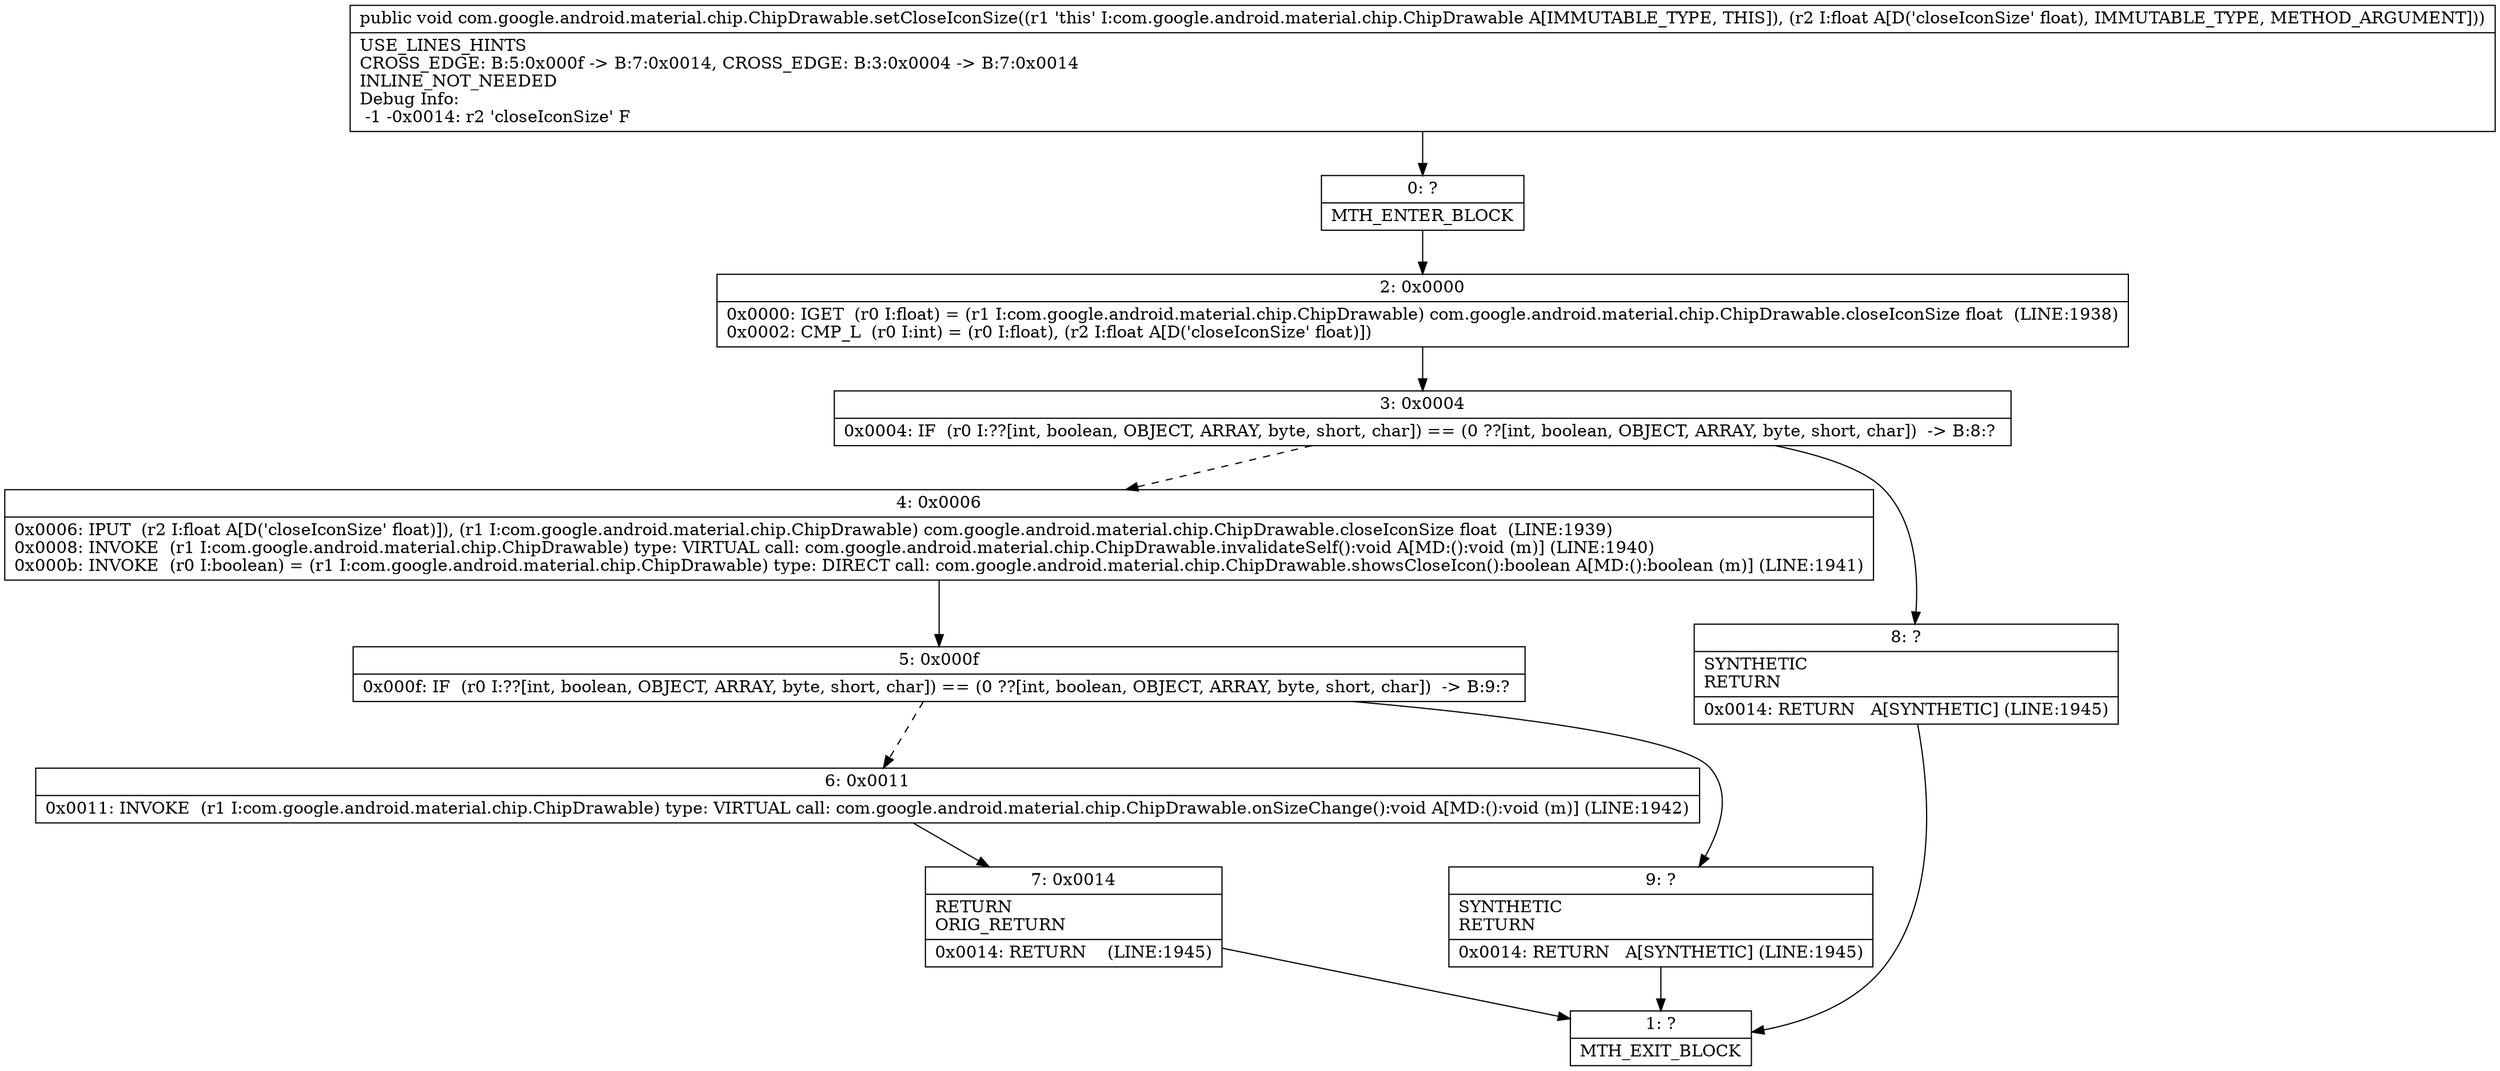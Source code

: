 digraph "CFG forcom.google.android.material.chip.ChipDrawable.setCloseIconSize(F)V" {
Node_0 [shape=record,label="{0\:\ ?|MTH_ENTER_BLOCK\l}"];
Node_2 [shape=record,label="{2\:\ 0x0000|0x0000: IGET  (r0 I:float) = (r1 I:com.google.android.material.chip.ChipDrawable) com.google.android.material.chip.ChipDrawable.closeIconSize float  (LINE:1938)\l0x0002: CMP_L  (r0 I:int) = (r0 I:float), (r2 I:float A[D('closeIconSize' float)]) \l}"];
Node_3 [shape=record,label="{3\:\ 0x0004|0x0004: IF  (r0 I:??[int, boolean, OBJECT, ARRAY, byte, short, char]) == (0 ??[int, boolean, OBJECT, ARRAY, byte, short, char])  \-\> B:8:? \l}"];
Node_4 [shape=record,label="{4\:\ 0x0006|0x0006: IPUT  (r2 I:float A[D('closeIconSize' float)]), (r1 I:com.google.android.material.chip.ChipDrawable) com.google.android.material.chip.ChipDrawable.closeIconSize float  (LINE:1939)\l0x0008: INVOKE  (r1 I:com.google.android.material.chip.ChipDrawable) type: VIRTUAL call: com.google.android.material.chip.ChipDrawable.invalidateSelf():void A[MD:():void (m)] (LINE:1940)\l0x000b: INVOKE  (r0 I:boolean) = (r1 I:com.google.android.material.chip.ChipDrawable) type: DIRECT call: com.google.android.material.chip.ChipDrawable.showsCloseIcon():boolean A[MD:():boolean (m)] (LINE:1941)\l}"];
Node_5 [shape=record,label="{5\:\ 0x000f|0x000f: IF  (r0 I:??[int, boolean, OBJECT, ARRAY, byte, short, char]) == (0 ??[int, boolean, OBJECT, ARRAY, byte, short, char])  \-\> B:9:? \l}"];
Node_6 [shape=record,label="{6\:\ 0x0011|0x0011: INVOKE  (r1 I:com.google.android.material.chip.ChipDrawable) type: VIRTUAL call: com.google.android.material.chip.ChipDrawable.onSizeChange():void A[MD:():void (m)] (LINE:1942)\l}"];
Node_7 [shape=record,label="{7\:\ 0x0014|RETURN\lORIG_RETURN\l|0x0014: RETURN    (LINE:1945)\l}"];
Node_1 [shape=record,label="{1\:\ ?|MTH_EXIT_BLOCK\l}"];
Node_9 [shape=record,label="{9\:\ ?|SYNTHETIC\lRETURN\l|0x0014: RETURN   A[SYNTHETIC] (LINE:1945)\l}"];
Node_8 [shape=record,label="{8\:\ ?|SYNTHETIC\lRETURN\l|0x0014: RETURN   A[SYNTHETIC] (LINE:1945)\l}"];
MethodNode[shape=record,label="{public void com.google.android.material.chip.ChipDrawable.setCloseIconSize((r1 'this' I:com.google.android.material.chip.ChipDrawable A[IMMUTABLE_TYPE, THIS]), (r2 I:float A[D('closeIconSize' float), IMMUTABLE_TYPE, METHOD_ARGUMENT]))  | USE_LINES_HINTS\lCROSS_EDGE: B:5:0x000f \-\> B:7:0x0014, CROSS_EDGE: B:3:0x0004 \-\> B:7:0x0014\lINLINE_NOT_NEEDED\lDebug Info:\l  \-1 \-0x0014: r2 'closeIconSize' F\l}"];
MethodNode -> Node_0;Node_0 -> Node_2;
Node_2 -> Node_3;
Node_3 -> Node_4[style=dashed];
Node_3 -> Node_8;
Node_4 -> Node_5;
Node_5 -> Node_6[style=dashed];
Node_5 -> Node_9;
Node_6 -> Node_7;
Node_7 -> Node_1;
Node_9 -> Node_1;
Node_8 -> Node_1;
}

